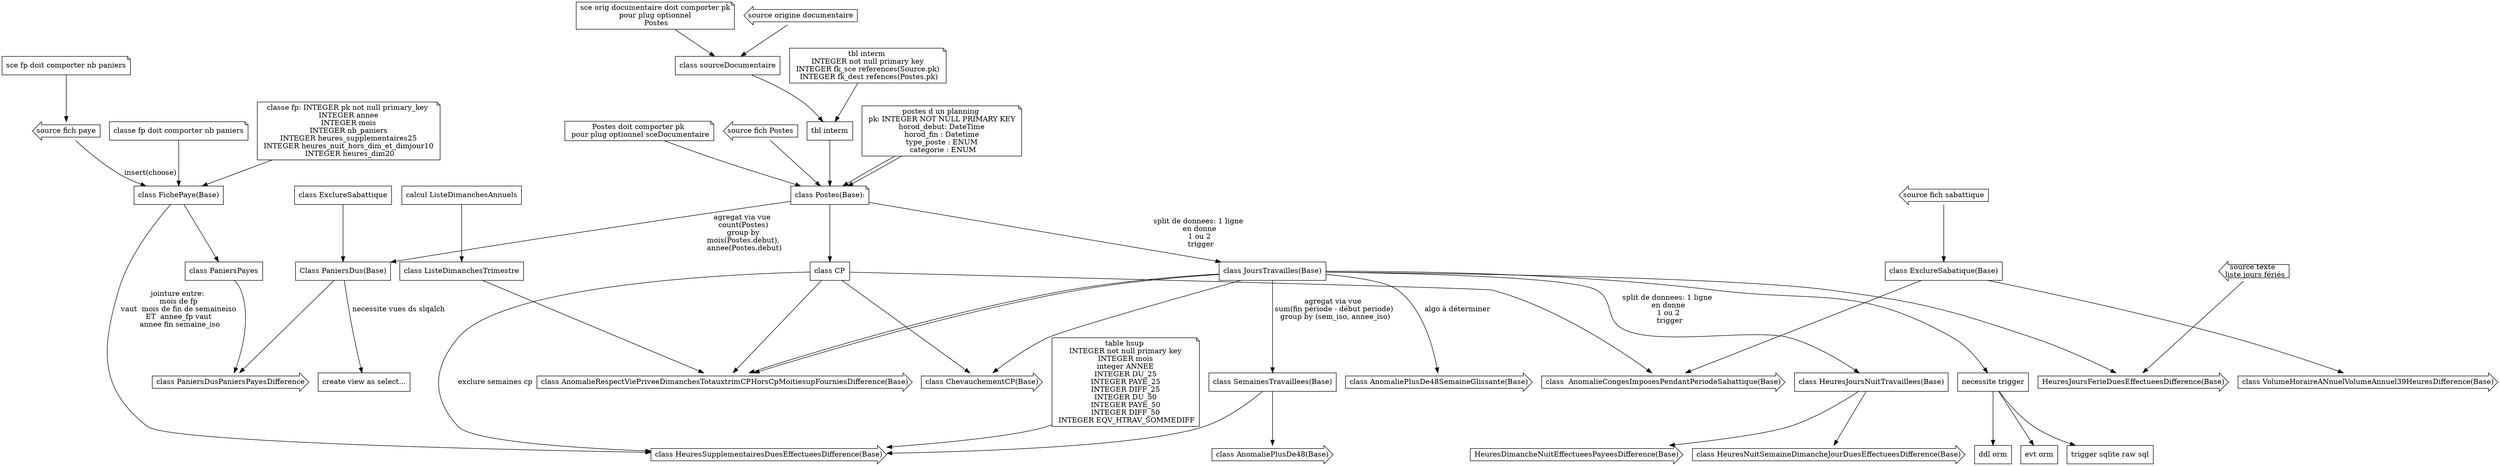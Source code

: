 digraph G {
// description des classes
node [shape="note"]
    "postes d un planning \n pk: INTEGER NOT NULL PRIMARY KEY \n horod_debut: DateTime \n horod_fin : Datetime \n type_poste : ENUM \n categorie : ENUM" -> "class Postes(Base):"
    "sce fp doit comporter nb paniers"
	"classe fp doit comporter nb paniers"
	"classe fp: INTEGER pk not null primary_key \n INTEGER annee \n INTEGER mois \n INTEGER nb_paniers \n INTEGER heures_supplementaires25 \n INTEGER heures_nuit_hors_dim_et_dimjour10 \n INTEGER heures_dim20"
	"sce orig documentaire doit comporter pk\n pour plug optionnel \n Postes"
	"Postes doit comporter pk \n pour plug optionnel sceDocumentaire"
	"tbl interm \n INTEGER not null primary key \n INTEGER fk_sce references(Source.pk) \n INTEGER fk_dest refences(Postes.pk)"
	"table hsup \n INTEGER not null primary key \n INTEGER mois \n integer ANNEE \n INTEGER DU_25 \n INTEGER PAYE_25 \n INTEGER DIFF_25 \n INTEGER DU_50 \n INTEGER PAYE_50 \n INTEGER DIFF_50 \n INTEGER EQV_HTRAV_SOMMEDIFF"
	// les entrees
node [shape="larrow"]    
    "source texte \n liste jours fériés"
    "source fich Postes"
    "source fich sabattique"
    "source fich paye"
    "source origine documentaire"
// les sorties
node [shape = "rarrow"]
"class HeuresSupplementairesDuesEffectueesDifference(Base)"
"class HeuresNuitSemaineDimancheJourDuesEffectueesDifference(Base)"
"HeuresDimancheNuitEffectueesPayeesDifference(Base)"
"HeuresJoursFerieDuesEffectueesDifference(Base)"
"class ChevauchementCP(Base)"
"class VolumeHoraireANnuelVolumeAnnuel39HeuresDifference(Base)"
"class AnomaliePlusDe48(Base)"
"class AnomaliePlusDe48SemaineGlissante(Base)"
"class AnomalieRespectViePriveeDimanchesTotauxtrimCPHorsCpMoitiesupFourniesDifference(Base)"
"class  AnomalieCongesImposesPendantPeriodeSabattique(Base)"
"class PaniersDusPaniersPayesDifference"
// les tables intermediaires
node [shape="box"]
// liste des classes pour n en oublier aucune
"class sourceDocumentaire"
 "class Postes(Base):"
"Class PaniersDus(Base)"
"class JoursTravailles(Base)"
"class FichePaye(Base)"
"class ExclureSabatique(Base)"


//TACHE "class HeuresSupplementairesDuesEffectueesDifference(Base)"
  // constructin de jourstravailles depuis postes
"class Postes(Base):" -> "class JoursTravailles(Base)" [label = "split de donnees: 1 ligne \n en donne \n 1 ou 2 \n trigger"]
 "class JoursTravailles(Base)" -> "necessite trigger"
 "necessite trigger" -> {"trigger sqlite raw sql" "ddl orm" "evt orm"  }
  // construction de semaines travaillees depuis jourstravailles
  "class JoursTravailles(Base)" -> "class SemainesTravaillees(Base)" [label = "agregat via vue \n sum(fin période - début periode) \n group by (sem_iso, annee_iso)"]
"class SemainesTravaillees(Base)" -> "class HeuresSupplementairesDuesEffectueesDifference(Base)"
  //  heures sup payees 47 * 4 = 188 heures annuelles (le reste = 20 h ds cp):  soit 17,33 tt le temps sauf cp soit 4h en moins  par semaine (reel).  ou 4h / semaine sauf semaines cp.
  // 4h par semaine à 25% fonctionne donc. exclure semaines de cp. 
  // du coup : 
  "class CP" -> "class HeuresSupplementairesDuesEffectueesDifference(Base)" [label = "exclure semaines cp"]
  // TODO : pb semaines de cp incompletes : retirer 4 h x n/5 x nb_jr_cp
"class FichePaye(Base)"   -> "class HeuresSupplementairesDuesEffectueesDifference(Base)" [label = "jointure entre: \n mois de fp \n vaut  mois de fin de semaineiso \n ET  annee_fp vaut \n annee fin semaine_iso" ]
"table hsup \n INTEGER not null primary key \n INTEGER mois \n integer ANNEE \n INTEGER DU_25 \n INTEGER PAYE_25 \n INTEGER DIFF_25 \n INTEGER DU_50 \n INTEGER PAYE_50 \n INTEGER DIFF_50 \n INTEGER EQV_HTRAV_SOMMEDIFF" -> "class HeuresSupplementairesDuesEffectueesDifference(Base)"
// FIN TACHE

// TACHE class HeuresNuitSemaineDimancheJourDuesEffectueesDifference(Base)"
"class JoursTravailles(Base)"   -> "class HeuresJoursNuitTravaillees(Base)"  [label = "split de donnees: 1 ligne \n en donne \n 1 ou 2 \n trigger"]
"class HeuresJoursNuitTravaillees(Base)" -> { "class HeuresNuitSemaineDimancheJourDuesEffectueesDifference(Base)" "HeuresDimancheNuitEffectueesPayeesDifference(Base)" }
// FIN TACHE

// TACHE "HeuresDimancheNuitEffectueesPayeesDifference(Base)"
// FIN TACHE 

// TACHE "HeuresJoursFerieDuesEffectueesDifference(Base)"
// FIN TACHE 

// TACHE "class ChevauchementCP(Base)"
 "class Postes(Base):" -> "class CP"
 "class CP" -> "class ChevauchementCP(Base)"
 "class JoursTravailles(Base)" -> "class ChevauchementCP(Base)"
// FIN TACHE

// TACHE "class VolumeHoraireANnuelVolumeAnnuel39HeuresDifference(Base)"
// FIN TACHE


// TACHE "class AnomaliePlusDe48(Base)"
// FIN TACHE 

// TACHE "class AnomaliePlusDe48SemaineGlissante(Base)"
// FIN TACHE

// TACHE "class AnomalieRespectViePriveeDimanchesTotauxtrimCPHorsCpMoitiesupFourniesDifference(Base)"
// TACHE NOMBRE DE WE RESPECT VIE PRIVEE 
"class JoursTravailles(Base)" -> "class AnomalieRespectViePriveeDimanchesTotauxtrimCPHorsCpMoitiesupFourniesDifference(Base)"
"calcul ListeDimanchesAnnuels" -> "class ListeDimanchesTrimestre"
"class CP" -> "class AnomalieRespectViePriveeDimanchesTotauxtrimCPHorsCpMoitiesupFourniesDifference(Base)"
"class ListeDimanchesTrimestre" -> "class AnomalieRespectViePriveeDimanchesTotauxtrimCPHorsCpMoitiesupFourniesDifference(Base)"
"class JoursTravailles(Base)" -> "class AnomalieRespectViePriveeDimanchesTotauxtrimCPHorsCpMoitiesupFourniesDifference(Base)"
// FIN TACHE NOMBRE DE WE RESPECT VIE PRIMVEE
// FIN TACHE 

// TACHE "class  AnomalieCongesImposesPendantPeriodeSabattique(Base)"
// FIN TACHE 

// TACHE "class PaniersDusPaniersPayesDifference"
 // TACHE VERIFICATION DES PANIERS PAYES = PANIERS DUS
 "class Postes(Base):" -> "Class PaniersDus(Base)" [label = "agregat via vue \n count(Postes) \n group by \n mois(Postes.debut), \n annee(Postes.debut)"]
 "Class PaniersDus(Base)" -> "create view as select..." [label = "necessite vues ds slqalch" ]
     "sce fp doit comporter nb paniers" -> "source fich paye" 
	"classe fp doit comporter nb paniers" -> "class FichePaye(Base)" 
	"class FichePaye(Base)" -> "class PaniersPayes"
	"class PaniersPayes" -> "class PaniersDusPaniersPayesDifference"
	"class ExclureSabattique" -> "Class PaniersDus(Base)"
	"Class PaniersDus(Base)" -> "class PaniersDusPaniersPayesDifference"
 // FIN DE TACHE VERIFICATION PANIERS PAYES = PANIERS DUS
// FIN TACHE



// TACHE CONSTRUCTION DU PLANNING
"source fich Postes" -> "class Postes(Base):"
"postes d un planning \n pk: INTEGER NOT NULL PRIMARY KEY \n horod_debut: DateTime \n horod_fin : Datetime \n type_poste : ENUM \n categorie : ENUM" -> "class Postes(Base):"
"source origine documentaire" -> "class sourceDocumentaire"
"class sourceDocumentaire" -> "tbl interm"
"tbl interm" -> "class Postes(Base):"
"sce orig documentaire doit comporter pk\n pour plug optionnel \n Postes"  -> "class sourceDocumentaire" 
"Postes doit comporter pk \n pour plug optionnel sceDocumentaire" -> "class Postes(Base):"
"tbl interm \n INTEGER not null primary key \n INTEGER fk_sce references(Source.pk) \n INTEGER fk_dest refences(Postes.pk)" -> "tbl interm"
// FIN TACHE CONSTRUCTION DU PLANNING

// TACHE CONSTRUCTION FICHE PAYE
"classe fp: INTEGER pk not null primary_key \n INTEGER annee \n INTEGER mois \n INTEGER nb_paniers \n INTEGER heures_supplementaires25 \n INTEGER heures_nuit_hors_dim_et_dimjour10 \n INTEGER heures_dim20" -> "class FichePaye(Base)"
 "source fich paye" -> "class FichePaye(Base)" [label = "insert(choose)" ]
// FIN TACHE

// TACHE VOLUME HORAIRE ANNUEL 39 HEURES
 // SOUS TACHE exclure sabattique des heures à effectuer annuellement.
 "class ExclureSabatique(Base)" -> "class VolumeHoraireANnuelVolumeAnnuel39HeuresDifference(Base)"
 // FIN DE TACHE VOLUME HORAIRE ANNUEL 39 HEURES
 
 
 // TACHE sabattique : relever les cp imposés lors période sabattique
 "source fich sabattique" -> "class ExclureSabatique(Base)"
 "class ExclureSabatique(Base)" -> "class  AnomalieCongesImposesPendantPeriodeSabattique(Base)"
 "class CP" -> "class  AnomalieCongesImposesPendantPeriodeSabattique(Base)"
 // fin tache
 

 

 
 

 
      
"class SemainesTravaillees(Base)"



"class SemainesTravaillees(Base)" -> "class AnomaliePlusDe48(Base)"
"class JoursTravailles(Base)" -> "class AnomaliePlusDe48SemaineGlissante(Base)" [label = "algo à déterminer"]
"source texte \n liste jours fériés" -> "HeuresJoursFerieDuesEffectueesDifference(Base)"
"class JoursTravailles(Base)" -> "HeuresJoursFerieDuesEffectueesDifference(Base)"
    
}